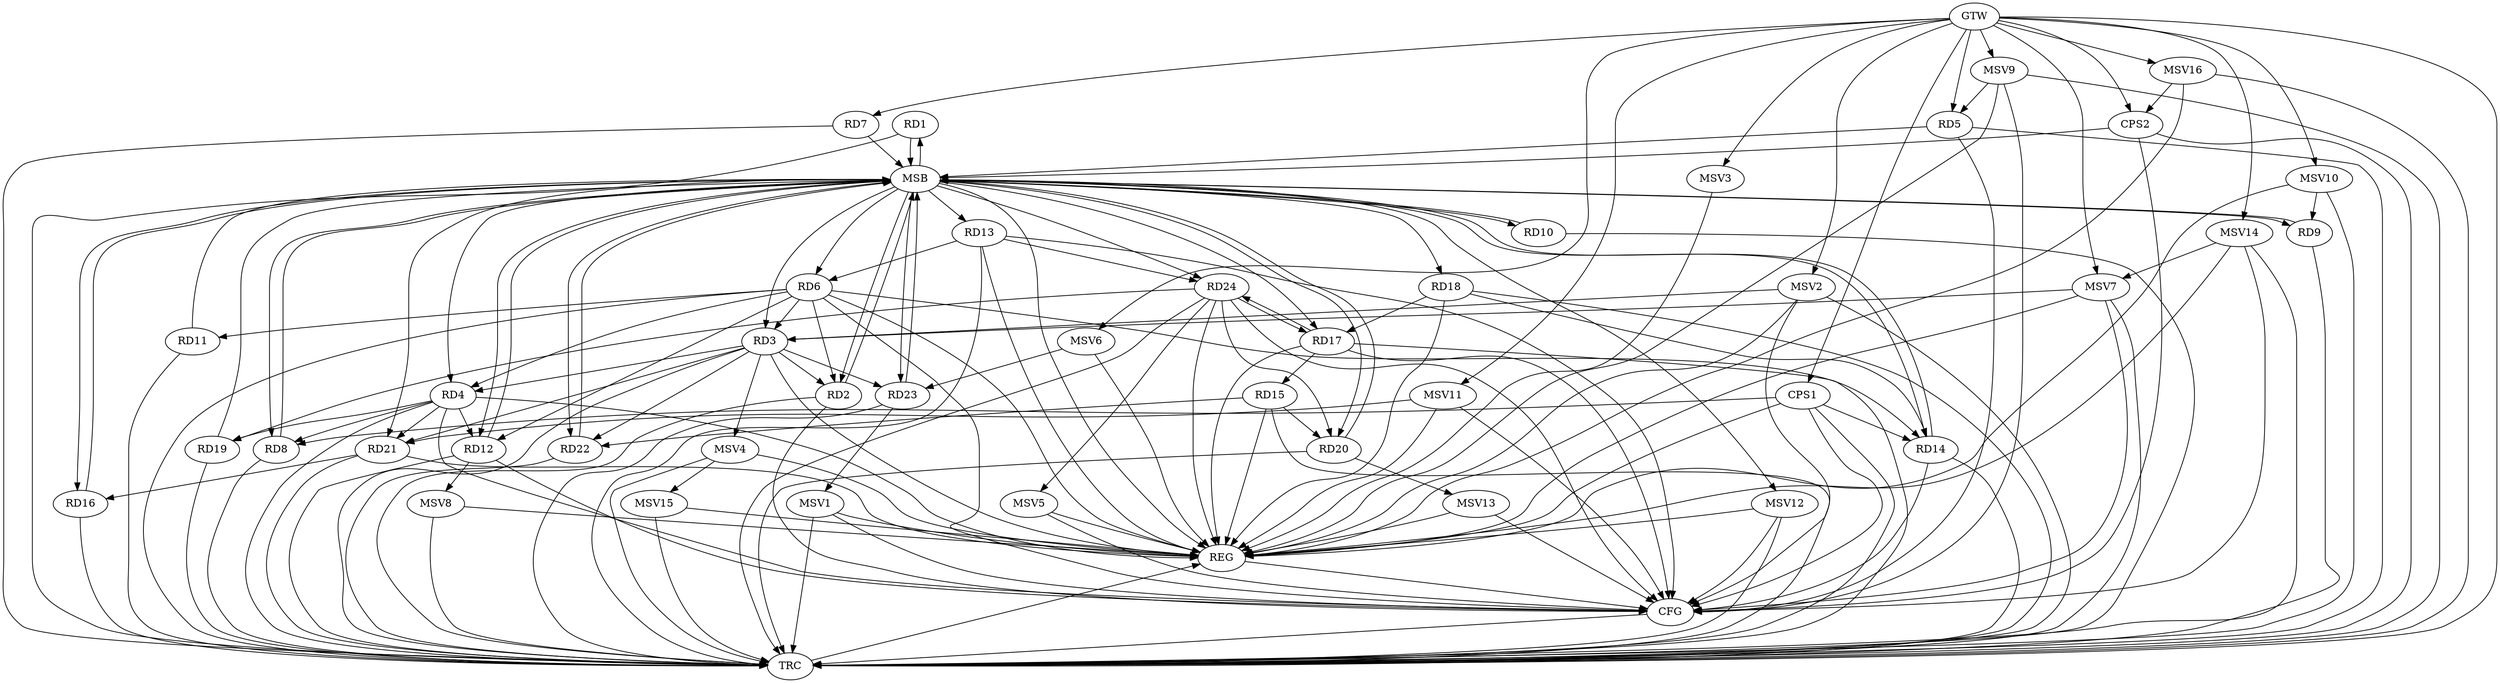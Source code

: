 strict digraph G {
  RD1 [ label="RD1" ];
  RD2 [ label="RD2" ];
  RD3 [ label="RD3" ];
  RD4 [ label="RD4" ];
  RD5 [ label="RD5" ];
  RD6 [ label="RD6" ];
  RD7 [ label="RD7" ];
  RD8 [ label="RD8" ];
  RD9 [ label="RD9" ];
  RD10 [ label="RD10" ];
  RD11 [ label="RD11" ];
  RD12 [ label="RD12" ];
  RD13 [ label="RD13" ];
  RD14 [ label="RD14" ];
  RD15 [ label="RD15" ];
  RD16 [ label="RD16" ];
  RD17 [ label="RD17" ];
  RD18 [ label="RD18" ];
  RD19 [ label="RD19" ];
  RD20 [ label="RD20" ];
  RD21 [ label="RD21" ];
  RD22 [ label="RD22" ];
  RD23 [ label="RD23" ];
  RD24 [ label="RD24" ];
  CPS1 [ label="CPS1" ];
  CPS2 [ label="CPS2" ];
  GTW [ label="GTW" ];
  REG [ label="REG" ];
  MSB [ label="MSB" ];
  CFG [ label="CFG" ];
  TRC [ label="TRC" ];
  MSV1 [ label="MSV1" ];
  MSV2 [ label="MSV2" ];
  MSV3 [ label="MSV3" ];
  MSV4 [ label="MSV4" ];
  MSV5 [ label="MSV5" ];
  MSV6 [ label="MSV6" ];
  MSV7 [ label="MSV7" ];
  MSV8 [ label="MSV8" ];
  MSV9 [ label="MSV9" ];
  MSV10 [ label="MSV10" ];
  MSV11 [ label="MSV11" ];
  MSV12 [ label="MSV12" ];
  MSV13 [ label="MSV13" ];
  MSV14 [ label="MSV14" ];
  MSV15 [ label="MSV15" ];
  MSV16 [ label="MSV16" ];
  RD3 -> RD2;
  RD6 -> RD2;
  RD3 -> RD4;
  RD6 -> RD3;
  RD3 -> RD21;
  RD3 -> RD22;
  RD3 -> RD23;
  RD6 -> RD4;
  RD4 -> RD8;
  RD4 -> RD12;
  RD4 -> RD19;
  RD4 -> RD21;
  RD6 -> RD12;
  RD13 -> RD6;
  RD6 -> RD14;
  RD13 -> RD24;
  RD18 -> RD14;
  RD17 -> RD15;
  RD15 -> RD20;
  RD15 -> RD22;
  RD21 -> RD16;
  RD18 -> RD17;
  RD17 -> RD24;
  RD24 -> RD17;
  RD24 -> RD19;
  RD24 -> RD20;
  CPS1 -> RD8;
  CPS1 -> RD14;
  GTW -> RD5;
  GTW -> RD7;
  GTW -> CPS1;
  GTW -> CPS2;
  RD3 -> REG;
  RD4 -> REG;
  RD6 -> REG;
  RD13 -> REG;
  RD15 -> REG;
  RD17 -> REG;
  RD18 -> REG;
  RD21 -> REG;
  RD24 -> REG;
  CPS1 -> REG;
  RD1 -> MSB;
  MSB -> RD9;
  MSB -> REG;
  RD2 -> MSB;
  MSB -> RD1;
  MSB -> RD18;
  RD5 -> MSB;
  MSB -> RD10;
  RD7 -> MSB;
  MSB -> RD24;
  RD8 -> MSB;
  MSB -> RD6;
  RD9 -> MSB;
  MSB -> RD8;
  MSB -> RD12;
  MSB -> RD16;
  RD10 -> MSB;
  MSB -> RD23;
  RD11 -> MSB;
  RD12 -> MSB;
  MSB -> RD13;
  MSB -> RD21;
  RD14 -> MSB;
  MSB -> RD17;
  MSB -> RD20;
  RD16 -> MSB;
  MSB -> RD3;
  MSB -> RD14;
  RD19 -> MSB;
  MSB -> RD22;
  RD20 -> MSB;
  RD22 -> MSB;
  MSB -> RD4;
  RD23 -> MSB;
  MSB -> RD2;
  CPS2 -> MSB;
  RD4 -> CFG;
  RD5 -> CFG;
  RD2 -> CFG;
  RD13 -> CFG;
  CPS1 -> CFG;
  RD12 -> CFG;
  RD6 -> CFG;
  RD24 -> CFG;
  RD14 -> CFG;
  CPS2 -> CFG;
  RD17 -> CFG;
  REG -> CFG;
  RD1 -> TRC;
  RD2 -> TRC;
  RD3 -> TRC;
  RD4 -> TRC;
  RD5 -> TRC;
  RD6 -> TRC;
  RD7 -> TRC;
  RD8 -> TRC;
  RD9 -> TRC;
  RD10 -> TRC;
  RD11 -> TRC;
  RD12 -> TRC;
  RD13 -> TRC;
  RD14 -> TRC;
  RD15 -> TRC;
  RD16 -> TRC;
  RD17 -> TRC;
  RD18 -> TRC;
  RD19 -> TRC;
  RD20 -> TRC;
  RD21 -> TRC;
  RD22 -> TRC;
  RD23 -> TRC;
  RD24 -> TRC;
  CPS1 -> TRC;
  CPS2 -> TRC;
  GTW -> TRC;
  CFG -> TRC;
  TRC -> REG;
  RD6 -> RD11;
  RD23 -> MSV1;
  MSV1 -> REG;
  MSV1 -> TRC;
  MSV1 -> CFG;
  MSV2 -> RD3;
  GTW -> MSV2;
  MSV2 -> REG;
  MSV2 -> TRC;
  MSV2 -> CFG;
  GTW -> MSV3;
  MSV3 -> REG;
  RD3 -> MSV4;
  MSV4 -> REG;
  MSV4 -> TRC;
  RD24 -> MSV5;
  MSV5 -> REG;
  MSV5 -> CFG;
  MSV6 -> RD23;
  GTW -> MSV6;
  MSV6 -> REG;
  MSV7 -> RD3;
  GTW -> MSV7;
  MSV7 -> REG;
  MSV7 -> TRC;
  MSV7 -> CFG;
  RD12 -> MSV8;
  MSV8 -> REG;
  MSV8 -> TRC;
  MSV9 -> RD5;
  GTW -> MSV9;
  MSV9 -> REG;
  MSV9 -> TRC;
  MSV9 -> CFG;
  MSV10 -> RD9;
  GTW -> MSV10;
  MSV10 -> REG;
  MSV10 -> TRC;
  MSV11 -> RD21;
  GTW -> MSV11;
  MSV11 -> REG;
  MSV11 -> CFG;
  MSB -> MSV12;
  MSV12 -> REG;
  MSV12 -> TRC;
  MSV12 -> CFG;
  RD20 -> MSV13;
  MSV13 -> REG;
  MSV13 -> CFG;
  MSV14 -> MSV7;
  GTW -> MSV14;
  MSV14 -> REG;
  MSV14 -> TRC;
  MSV14 -> CFG;
  MSV4 -> MSV15;
  MSV15 -> REG;
  MSV15 -> TRC;
  MSV16 -> CPS2;
  GTW -> MSV16;
  MSV16 -> REG;
  MSV16 -> TRC;
}
